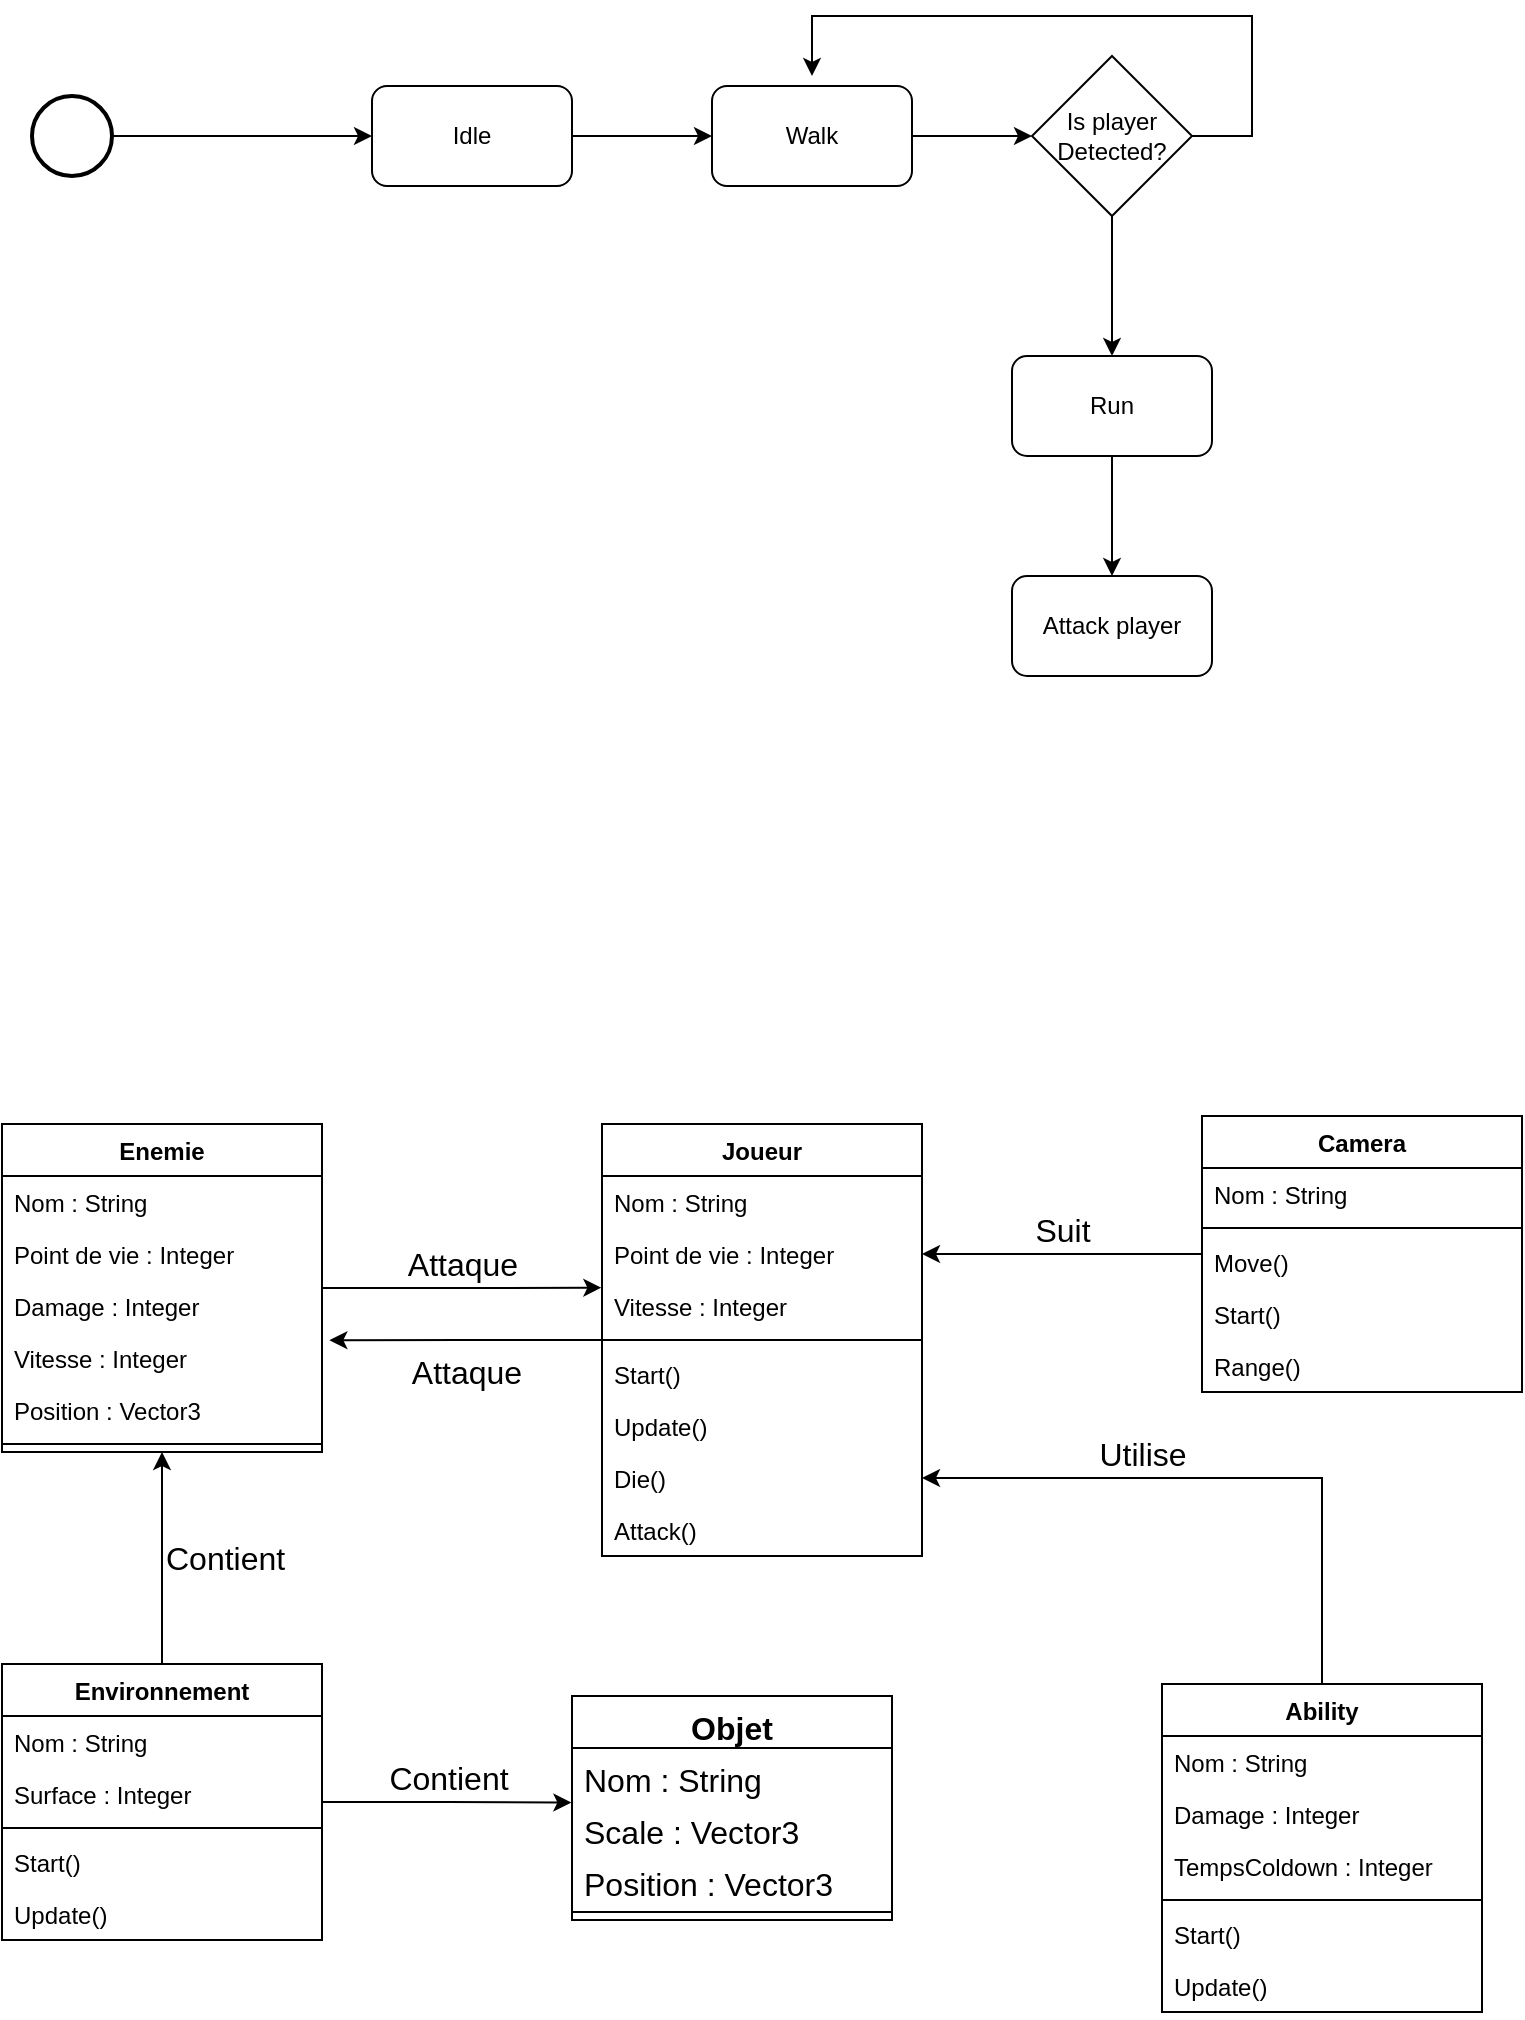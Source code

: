 <mxfile version="20.8.13" type="github">
  <diagram name="Page-1" id="1oY87gOgOtbdwA-CNumr">
    <mxGraphModel dx="1500" dy="1873" grid="1" gridSize="10" guides="1" tooltips="1" connect="1" arrows="1" fold="1" page="1" pageScale="1" pageWidth="850" pageHeight="1100" math="0" shadow="0">
      <root>
        <mxCell id="0" />
        <mxCell id="1" parent="0" />
        <mxCell id="A2a2hrjPvCJ1dBXc1gBQ-8" style="edgeStyle=orthogonalEdgeStyle;rounded=0;orthogonalLoop=1;jettySize=auto;html=1;" parent="1" source="A2a2hrjPvCJ1dBXc1gBQ-6" target="A2a2hrjPvCJ1dBXc1gBQ-7" edge="1">
          <mxGeometry relative="1" as="geometry" />
        </mxCell>
        <mxCell id="A2a2hrjPvCJ1dBXc1gBQ-6" value="" style="strokeWidth=2;html=1;shape=mxgraph.flowchart.start_2;whiteSpace=wrap;" parent="1" vertex="1">
          <mxGeometry x="60" y="-280" width="40" height="40" as="geometry" />
        </mxCell>
        <mxCell id="A2a2hrjPvCJ1dBXc1gBQ-10" style="edgeStyle=orthogonalEdgeStyle;rounded=0;orthogonalLoop=1;jettySize=auto;html=1;" parent="1" source="A2a2hrjPvCJ1dBXc1gBQ-7" target="A2a2hrjPvCJ1dBXc1gBQ-9" edge="1">
          <mxGeometry relative="1" as="geometry" />
        </mxCell>
        <mxCell id="A2a2hrjPvCJ1dBXc1gBQ-7" value="Idle" style="rounded=1;whiteSpace=wrap;html=1;" parent="1" vertex="1">
          <mxGeometry x="230" y="-285" width="100" height="50" as="geometry" />
        </mxCell>
        <mxCell id="A2a2hrjPvCJ1dBXc1gBQ-13" style="edgeStyle=orthogonalEdgeStyle;rounded=0;orthogonalLoop=1;jettySize=auto;html=1;" parent="1" source="A2a2hrjPvCJ1dBXc1gBQ-9" target="A2a2hrjPvCJ1dBXc1gBQ-11" edge="1">
          <mxGeometry relative="1" as="geometry" />
        </mxCell>
        <mxCell id="A2a2hrjPvCJ1dBXc1gBQ-9" value="Walk" style="rounded=1;whiteSpace=wrap;html=1;" parent="1" vertex="1">
          <mxGeometry x="400" y="-285" width="100" height="50" as="geometry" />
        </mxCell>
        <mxCell id="A2a2hrjPvCJ1dBXc1gBQ-15" style="edgeStyle=orthogonalEdgeStyle;rounded=0;orthogonalLoop=1;jettySize=auto;html=1;entryX=0.5;entryY=0;entryDx=0;entryDy=0;" parent="1" source="A2a2hrjPvCJ1dBXc1gBQ-11" target="A2a2hrjPvCJ1dBXc1gBQ-14" edge="1">
          <mxGeometry relative="1" as="geometry" />
        </mxCell>
        <mxCell id="A2a2hrjPvCJ1dBXc1gBQ-19" style="edgeStyle=orthogonalEdgeStyle;rounded=0;orthogonalLoop=1;jettySize=auto;html=1;exitX=1;exitY=0.5;exitDx=0;exitDy=0;" parent="1" source="A2a2hrjPvCJ1dBXc1gBQ-11" edge="1">
          <mxGeometry relative="1" as="geometry">
            <mxPoint x="450" y="-290" as="targetPoint" />
            <Array as="points">
              <mxPoint x="670" y="-260" />
              <mxPoint x="670" y="-320" />
              <mxPoint x="450" y="-320" />
              <mxPoint x="450" y="-290" />
            </Array>
          </mxGeometry>
        </mxCell>
        <mxCell id="A2a2hrjPvCJ1dBXc1gBQ-11" value="Is player Detected?" style="rhombus;whiteSpace=wrap;html=1;" parent="1" vertex="1">
          <mxGeometry x="560" y="-300" width="80" height="80" as="geometry" />
        </mxCell>
        <mxCell id="A2a2hrjPvCJ1dBXc1gBQ-18" style="edgeStyle=orthogonalEdgeStyle;rounded=0;orthogonalLoop=1;jettySize=auto;html=1;entryX=0.5;entryY=0;entryDx=0;entryDy=0;" parent="1" source="A2a2hrjPvCJ1dBXc1gBQ-14" edge="1">
          <mxGeometry relative="1" as="geometry">
            <mxPoint x="600" y="-40" as="targetPoint" />
          </mxGeometry>
        </mxCell>
        <mxCell id="A2a2hrjPvCJ1dBXc1gBQ-14" value="Run" style="rounded=1;whiteSpace=wrap;html=1;" parent="1" vertex="1">
          <mxGeometry x="550" y="-150" width="100" height="50" as="geometry" />
        </mxCell>
        <mxCell id="A2a2hrjPvCJ1dBXc1gBQ-17" value="Attack player" style="rounded=1;whiteSpace=wrap;html=1;" parent="1" vertex="1">
          <mxGeometry x="550" y="-40" width="100" height="50" as="geometry" />
        </mxCell>
        <mxCell id="_mMFTqSVhfNSzUVmW-Jo-45" value="Attaque" style="edgeStyle=orthogonalEdgeStyle;rounded=0;sketch=0;orthogonalLoop=1;jettySize=auto;html=1;entryX=1.023;entryY=0.159;entryDx=0;entryDy=0;entryPerimeter=0;fontSize=16;verticalAlign=top;" edge="1" parent="1" source="_mMFTqSVhfNSzUVmW-Jo-1" target="_mMFTqSVhfNSzUVmW-Jo-23">
          <mxGeometry relative="1" as="geometry" />
        </mxCell>
        <mxCell id="_mMFTqSVhfNSzUVmW-Jo-1" value="Joueur" style="swimlane;fontStyle=1;align=center;verticalAlign=top;childLayout=stackLayout;horizontal=1;startSize=26;horizontalStack=0;resizeParent=1;resizeParentMax=0;resizeLast=0;collapsible=1;marginBottom=0;" vertex="1" parent="1">
          <mxGeometry x="345" y="234" width="160" height="216" as="geometry" />
        </mxCell>
        <mxCell id="_mMFTqSVhfNSzUVmW-Jo-7" value="Nom : String" style="text;strokeColor=none;fillColor=none;align=left;verticalAlign=top;spacingLeft=4;spacingRight=4;overflow=hidden;rotatable=0;points=[[0,0.5],[1,0.5]];portConstraint=eastwest;" vertex="1" parent="_mMFTqSVhfNSzUVmW-Jo-1">
          <mxGeometry y="26" width="160" height="26" as="geometry" />
        </mxCell>
        <mxCell id="_mMFTqSVhfNSzUVmW-Jo-6" value="Point de vie : Integer" style="text;strokeColor=none;fillColor=none;align=left;verticalAlign=top;spacingLeft=4;spacingRight=4;overflow=hidden;rotatable=0;points=[[0,0.5],[1,0.5]];portConstraint=eastwest;" vertex="1" parent="_mMFTqSVhfNSzUVmW-Jo-1">
          <mxGeometry y="52" width="160" height="26" as="geometry" />
        </mxCell>
        <mxCell id="_mMFTqSVhfNSzUVmW-Jo-2" value="Vitesse : Integer" style="text;strokeColor=none;fillColor=none;align=left;verticalAlign=top;spacingLeft=4;spacingRight=4;overflow=hidden;rotatable=0;points=[[0,0.5],[1,0.5]];portConstraint=eastwest;" vertex="1" parent="_mMFTqSVhfNSzUVmW-Jo-1">
          <mxGeometry y="78" width="160" height="26" as="geometry" />
        </mxCell>
        <mxCell id="_mMFTqSVhfNSzUVmW-Jo-3" value="" style="line;strokeWidth=1;fillColor=none;align=left;verticalAlign=middle;spacingTop=-1;spacingLeft=3;spacingRight=3;rotatable=0;labelPosition=right;points=[];portConstraint=eastwest;strokeColor=inherit;" vertex="1" parent="_mMFTqSVhfNSzUVmW-Jo-1">
          <mxGeometry y="104" width="160" height="8" as="geometry" />
        </mxCell>
        <mxCell id="_mMFTqSVhfNSzUVmW-Jo-4" value="Start()&#xa;" style="text;strokeColor=none;fillColor=none;align=left;verticalAlign=top;spacingLeft=4;spacingRight=4;overflow=hidden;rotatable=0;points=[[0,0.5],[1,0.5]];portConstraint=eastwest;" vertex="1" parent="_mMFTqSVhfNSzUVmW-Jo-1">
          <mxGeometry y="112" width="160" height="26" as="geometry" />
        </mxCell>
        <mxCell id="_mMFTqSVhfNSzUVmW-Jo-5" value="Update()" style="text;strokeColor=none;fillColor=none;align=left;verticalAlign=top;spacingLeft=4;spacingRight=4;overflow=hidden;rotatable=0;points=[[0,0.5],[1,0.5]];portConstraint=eastwest;" vertex="1" parent="_mMFTqSVhfNSzUVmW-Jo-1">
          <mxGeometry y="138" width="160" height="26" as="geometry" />
        </mxCell>
        <mxCell id="_mMFTqSVhfNSzUVmW-Jo-9" value="Die()" style="text;strokeColor=none;fillColor=none;align=left;verticalAlign=top;spacingLeft=4;spacingRight=4;overflow=hidden;rotatable=0;points=[[0,0.5],[1,0.5]];portConstraint=eastwest;" vertex="1" parent="_mMFTqSVhfNSzUVmW-Jo-1">
          <mxGeometry y="164" width="160" height="26" as="geometry" />
        </mxCell>
        <mxCell id="_mMFTqSVhfNSzUVmW-Jo-10" value="Attack()" style="text;strokeColor=none;fillColor=none;align=left;verticalAlign=top;spacingLeft=4;spacingRight=4;overflow=hidden;rotatable=0;points=[[0,0.5],[1,0.5]];portConstraint=eastwest;" vertex="1" parent="_mMFTqSVhfNSzUVmW-Jo-1">
          <mxGeometry y="190" width="160" height="26" as="geometry" />
        </mxCell>
        <mxCell id="_mMFTqSVhfNSzUVmW-Jo-25" value="Suit" style="edgeStyle=orthogonalEdgeStyle;rounded=0;orthogonalLoop=1;jettySize=auto;html=1;entryX=1;entryY=0.5;entryDx=0;entryDy=0;noJump=0;fontSize=16;verticalAlign=bottom;" edge="1" parent="1" source="_mMFTqSVhfNSzUVmW-Jo-11" target="_mMFTqSVhfNSzUVmW-Jo-6">
          <mxGeometry relative="1" as="geometry" />
        </mxCell>
        <mxCell id="_mMFTqSVhfNSzUVmW-Jo-11" value="Camera" style="swimlane;fontStyle=1;align=center;verticalAlign=top;childLayout=stackLayout;horizontal=1;startSize=26;horizontalStack=0;resizeParent=1;resizeParentMax=0;resizeLast=0;collapsible=1;marginBottom=0;" vertex="1" parent="1">
          <mxGeometry x="645" y="230" width="160" height="138" as="geometry" />
        </mxCell>
        <mxCell id="_mMFTqSVhfNSzUVmW-Jo-12" value="Nom : String" style="text;strokeColor=none;fillColor=none;align=left;verticalAlign=top;spacingLeft=4;spacingRight=4;overflow=hidden;rotatable=0;points=[[0,0.5],[1,0.5]];portConstraint=eastwest;" vertex="1" parent="_mMFTqSVhfNSzUVmW-Jo-11">
          <mxGeometry y="26" width="160" height="26" as="geometry" />
        </mxCell>
        <mxCell id="_mMFTqSVhfNSzUVmW-Jo-13" value="" style="line;strokeWidth=1;fillColor=none;align=left;verticalAlign=middle;spacingTop=-1;spacingLeft=3;spacingRight=3;rotatable=0;labelPosition=right;points=[];portConstraint=eastwest;strokeColor=inherit;" vertex="1" parent="_mMFTqSVhfNSzUVmW-Jo-11">
          <mxGeometry y="52" width="160" height="8" as="geometry" />
        </mxCell>
        <mxCell id="_mMFTqSVhfNSzUVmW-Jo-14" value="Move()" style="text;strokeColor=none;fillColor=none;align=left;verticalAlign=top;spacingLeft=4;spacingRight=4;overflow=hidden;rotatable=0;points=[[0,0.5],[1,0.5]];portConstraint=eastwest;" vertex="1" parent="_mMFTqSVhfNSzUVmW-Jo-11">
          <mxGeometry y="60" width="160" height="26" as="geometry" />
        </mxCell>
        <mxCell id="_mMFTqSVhfNSzUVmW-Jo-16" value="Start()" style="text;strokeColor=none;fillColor=none;align=left;verticalAlign=top;spacingLeft=4;spacingRight=4;overflow=hidden;rotatable=0;points=[[0,0.5],[1,0.5]];portConstraint=eastwest;" vertex="1" parent="_mMFTqSVhfNSzUVmW-Jo-11">
          <mxGeometry y="86" width="160" height="26" as="geometry" />
        </mxCell>
        <mxCell id="_mMFTqSVhfNSzUVmW-Jo-15" value="Range()" style="text;strokeColor=none;fillColor=none;align=left;verticalAlign=top;spacingLeft=4;spacingRight=4;overflow=hidden;rotatable=0;points=[[0,0.5],[1,0.5]];portConstraint=eastwest;" vertex="1" parent="_mMFTqSVhfNSzUVmW-Jo-11">
          <mxGeometry y="112" width="160" height="26" as="geometry" />
        </mxCell>
        <mxCell id="_mMFTqSVhfNSzUVmW-Jo-46" value="Attaque" style="edgeStyle=orthogonalEdgeStyle;rounded=0;sketch=0;orthogonalLoop=1;jettySize=auto;html=1;entryX=-0.002;entryY=0.148;entryDx=0;entryDy=0;entryPerimeter=0;fontSize=16;verticalAlign=bottom;" edge="1" parent="1" source="_mMFTqSVhfNSzUVmW-Jo-17" target="_mMFTqSVhfNSzUVmW-Jo-2">
          <mxGeometry relative="1" as="geometry" />
        </mxCell>
        <mxCell id="_mMFTqSVhfNSzUVmW-Jo-17" value="Enemie" style="swimlane;fontStyle=1;align=center;verticalAlign=top;childLayout=stackLayout;horizontal=1;startSize=26;horizontalStack=0;resizeParent=1;resizeParentMax=0;resizeLast=0;collapsible=1;marginBottom=0;fontSize=12;" vertex="1" parent="1">
          <mxGeometry x="45" y="234" width="160" height="164" as="geometry" />
        </mxCell>
        <mxCell id="_mMFTqSVhfNSzUVmW-Jo-21" value="Nom : String" style="text;strokeColor=none;fillColor=none;align=left;verticalAlign=top;spacingLeft=4;spacingRight=4;overflow=hidden;rotatable=0;points=[[0,0.5],[1,0.5]];portConstraint=eastwest;" vertex="1" parent="_mMFTqSVhfNSzUVmW-Jo-17">
          <mxGeometry y="26" width="160" height="26" as="geometry" />
        </mxCell>
        <mxCell id="_mMFTqSVhfNSzUVmW-Jo-22" value="Point de vie : Integer" style="text;strokeColor=none;fillColor=none;align=left;verticalAlign=top;spacingLeft=4;spacingRight=4;overflow=hidden;rotatable=0;points=[[0,0.5],[1,0.5]];portConstraint=eastwest;" vertex="1" parent="_mMFTqSVhfNSzUVmW-Jo-17">
          <mxGeometry y="52" width="160" height="26" as="geometry" />
        </mxCell>
        <mxCell id="_mMFTqSVhfNSzUVmW-Jo-39" value="Damage : Integer" style="text;strokeColor=none;fillColor=none;align=left;verticalAlign=top;spacingLeft=4;spacingRight=4;overflow=hidden;rotatable=0;points=[[0,0.5],[1,0.5]];portConstraint=eastwest;" vertex="1" parent="_mMFTqSVhfNSzUVmW-Jo-17">
          <mxGeometry y="78" width="160" height="26" as="geometry" />
        </mxCell>
        <mxCell id="_mMFTqSVhfNSzUVmW-Jo-23" value="Vitesse : Integer" style="text;strokeColor=none;fillColor=none;align=left;verticalAlign=top;spacingLeft=4;spacingRight=4;overflow=hidden;rotatable=0;points=[[0,0.5],[1,0.5]];portConstraint=eastwest;" vertex="1" parent="_mMFTqSVhfNSzUVmW-Jo-17">
          <mxGeometry y="104" width="160" height="26" as="geometry" />
        </mxCell>
        <mxCell id="_mMFTqSVhfNSzUVmW-Jo-18" value="Position : Vector3" style="text;strokeColor=none;fillColor=none;align=left;verticalAlign=top;spacingLeft=4;spacingRight=4;overflow=hidden;rotatable=0;points=[[0,0.5],[1,0.5]];portConstraint=eastwest;" vertex="1" parent="_mMFTqSVhfNSzUVmW-Jo-17">
          <mxGeometry y="130" width="160" height="26" as="geometry" />
        </mxCell>
        <mxCell id="_mMFTqSVhfNSzUVmW-Jo-19" value="" style="line;strokeWidth=1;fillColor=none;align=left;verticalAlign=middle;spacingTop=-1;spacingLeft=3;spacingRight=3;rotatable=0;labelPosition=right;points=[];portConstraint=eastwest;strokeColor=inherit;" vertex="1" parent="_mMFTqSVhfNSzUVmW-Jo-17">
          <mxGeometry y="156" width="160" height="8" as="geometry" />
        </mxCell>
        <mxCell id="_mMFTqSVhfNSzUVmW-Jo-48" value="Contient" style="edgeStyle=orthogonalEdgeStyle;rounded=0;sketch=0;orthogonalLoop=1;jettySize=auto;html=1;entryX=0.5;entryY=1;entryDx=0;entryDy=0;fontSize=16;verticalAlign=middle;align=left;" edge="1" parent="1" source="_mMFTqSVhfNSzUVmW-Jo-26" target="_mMFTqSVhfNSzUVmW-Jo-17">
          <mxGeometry relative="1" as="geometry" />
        </mxCell>
        <mxCell id="_mMFTqSVhfNSzUVmW-Jo-62" value="Contient" style="edgeStyle=orthogonalEdgeStyle;rounded=0;sketch=0;orthogonalLoop=1;jettySize=auto;html=1;entryX=-0.002;entryY=0.049;entryDx=0;entryDy=0;entryPerimeter=0;fontSize=16;verticalAlign=bottom;" edge="1" parent="1" source="_mMFTqSVhfNSzUVmW-Jo-26" target="_mMFTqSVhfNSzUVmW-Jo-54">
          <mxGeometry relative="1" as="geometry" />
        </mxCell>
        <mxCell id="_mMFTqSVhfNSzUVmW-Jo-26" value="Environnement&#xa;" style="swimlane;fontStyle=1;align=center;verticalAlign=top;childLayout=stackLayout;horizontal=1;startSize=26;horizontalStack=0;resizeParent=1;resizeParentMax=0;resizeLast=0;collapsible=1;marginBottom=0;" vertex="1" parent="1">
          <mxGeometry x="45" y="504" width="160" height="138" as="geometry" />
        </mxCell>
        <mxCell id="_mMFTqSVhfNSzUVmW-Jo-30" value="Nom : String" style="text;strokeColor=none;fillColor=none;align=left;verticalAlign=top;spacingLeft=4;spacingRight=4;overflow=hidden;rotatable=0;points=[[0,0.5],[1,0.5]];portConstraint=eastwest;" vertex="1" parent="_mMFTqSVhfNSzUVmW-Jo-26">
          <mxGeometry y="26" width="160" height="26" as="geometry" />
        </mxCell>
        <mxCell id="_mMFTqSVhfNSzUVmW-Jo-27" value="Surface : Integer" style="text;strokeColor=none;fillColor=none;align=left;verticalAlign=top;spacingLeft=4;spacingRight=4;overflow=hidden;rotatable=0;points=[[0,0.5],[1,0.5]];portConstraint=eastwest;" vertex="1" parent="_mMFTqSVhfNSzUVmW-Jo-26">
          <mxGeometry y="52" width="160" height="26" as="geometry" />
        </mxCell>
        <mxCell id="_mMFTqSVhfNSzUVmW-Jo-28" value="" style="line;strokeWidth=1;fillColor=none;align=left;verticalAlign=middle;spacingTop=-1;spacingLeft=3;spacingRight=3;rotatable=0;labelPosition=right;points=[];portConstraint=eastwest;strokeColor=inherit;" vertex="1" parent="_mMFTqSVhfNSzUVmW-Jo-26">
          <mxGeometry y="78" width="160" height="8" as="geometry" />
        </mxCell>
        <mxCell id="_mMFTqSVhfNSzUVmW-Jo-29" value="Start()" style="text;strokeColor=none;fillColor=none;align=left;verticalAlign=top;spacingLeft=4;spacingRight=4;overflow=hidden;rotatable=0;points=[[0,0.5],[1,0.5]];portConstraint=eastwest;" vertex="1" parent="_mMFTqSVhfNSzUVmW-Jo-26">
          <mxGeometry y="86" width="160" height="26" as="geometry" />
        </mxCell>
        <mxCell id="_mMFTqSVhfNSzUVmW-Jo-31" value="Update()" style="text;strokeColor=none;fillColor=none;align=left;verticalAlign=top;spacingLeft=4;spacingRight=4;overflow=hidden;rotatable=0;points=[[0,0.5],[1,0.5]];portConstraint=eastwest;" vertex="1" parent="_mMFTqSVhfNSzUVmW-Jo-26">
          <mxGeometry y="112" width="160" height="26" as="geometry" />
        </mxCell>
        <mxCell id="_mMFTqSVhfNSzUVmW-Jo-44" value="Utilise" style="edgeStyle=orthogonalEdgeStyle;rounded=0;sketch=0;orthogonalLoop=1;jettySize=auto;html=1;entryX=1;entryY=0.5;entryDx=0;entryDy=0;fontSize=16;verticalAlign=bottom;" edge="1" parent="1" source="_mMFTqSVhfNSzUVmW-Jo-32" target="_mMFTqSVhfNSzUVmW-Jo-9">
          <mxGeometry x="0.274" relative="1" as="geometry">
            <mxPoint as="offset" />
          </mxGeometry>
        </mxCell>
        <mxCell id="_mMFTqSVhfNSzUVmW-Jo-32" value="Ability" style="swimlane;fontStyle=1;align=center;verticalAlign=top;childLayout=stackLayout;horizontal=1;startSize=26;horizontalStack=0;resizeParent=1;resizeParentMax=0;resizeLast=0;collapsible=1;marginBottom=0;" vertex="1" parent="1">
          <mxGeometry x="625" y="514" width="160" height="164" as="geometry" />
        </mxCell>
        <mxCell id="_mMFTqSVhfNSzUVmW-Jo-36" value="Nom : String" style="text;strokeColor=none;fillColor=none;align=left;verticalAlign=top;spacingLeft=4;spacingRight=4;overflow=hidden;rotatable=0;points=[[0,0.5],[1,0.5]];portConstraint=eastwest;" vertex="1" parent="_mMFTqSVhfNSzUVmW-Jo-32">
          <mxGeometry y="26" width="160" height="26" as="geometry" />
        </mxCell>
        <mxCell id="_mMFTqSVhfNSzUVmW-Jo-37" value="Damage : Integer" style="text;strokeColor=none;fillColor=none;align=left;verticalAlign=top;spacingLeft=4;spacingRight=4;overflow=hidden;rotatable=0;points=[[0,0.5],[1,0.5]];portConstraint=eastwest;" vertex="1" parent="_mMFTqSVhfNSzUVmW-Jo-32">
          <mxGeometry y="52" width="160" height="26" as="geometry" />
        </mxCell>
        <mxCell id="_mMFTqSVhfNSzUVmW-Jo-38" value="TempsColdown : Integer" style="text;strokeColor=none;fillColor=none;align=left;verticalAlign=top;spacingLeft=4;spacingRight=4;overflow=hidden;rotatable=0;points=[[0,0.5],[1,0.5]];portConstraint=eastwest;" vertex="1" parent="_mMFTqSVhfNSzUVmW-Jo-32">
          <mxGeometry y="78" width="160" height="26" as="geometry" />
        </mxCell>
        <mxCell id="_mMFTqSVhfNSzUVmW-Jo-34" value="" style="line;strokeWidth=1;fillColor=none;align=left;verticalAlign=middle;spacingTop=-1;spacingLeft=3;spacingRight=3;rotatable=0;labelPosition=right;points=[];portConstraint=eastwest;strokeColor=inherit;" vertex="1" parent="_mMFTqSVhfNSzUVmW-Jo-32">
          <mxGeometry y="104" width="160" height="8" as="geometry" />
        </mxCell>
        <mxCell id="_mMFTqSVhfNSzUVmW-Jo-35" value="Start()" style="text;strokeColor=none;fillColor=none;align=left;verticalAlign=top;spacingLeft=4;spacingRight=4;overflow=hidden;rotatable=0;points=[[0,0.5],[1,0.5]];portConstraint=eastwest;" vertex="1" parent="_mMFTqSVhfNSzUVmW-Jo-32">
          <mxGeometry y="112" width="160" height="26" as="geometry" />
        </mxCell>
        <mxCell id="_mMFTqSVhfNSzUVmW-Jo-40" value="Update()" style="text;strokeColor=none;fillColor=none;align=left;verticalAlign=top;spacingLeft=4;spacingRight=4;overflow=hidden;rotatable=0;points=[[0,0.5],[1,0.5]];portConstraint=eastwest;" vertex="1" parent="_mMFTqSVhfNSzUVmW-Jo-32">
          <mxGeometry y="138" width="160" height="26" as="geometry" />
        </mxCell>
        <mxCell id="_mMFTqSVhfNSzUVmW-Jo-49" value="Objet" style="swimlane;fontStyle=1;align=center;verticalAlign=top;childLayout=stackLayout;horizontal=1;startSize=26;horizontalStack=0;resizeParent=1;resizeParentMax=0;resizeLast=0;collapsible=1;marginBottom=0;fontSize=16;" vertex="1" parent="1">
          <mxGeometry x="330" y="520" width="160" height="112" as="geometry" />
        </mxCell>
        <mxCell id="_mMFTqSVhfNSzUVmW-Jo-53" value="Nom : String" style="text;strokeColor=none;fillColor=none;align=left;verticalAlign=top;spacingLeft=4;spacingRight=4;overflow=hidden;rotatable=0;points=[[0,0.5],[1,0.5]];portConstraint=eastwest;fontSize=16;" vertex="1" parent="_mMFTqSVhfNSzUVmW-Jo-49">
          <mxGeometry y="26" width="160" height="26" as="geometry" />
        </mxCell>
        <mxCell id="_mMFTqSVhfNSzUVmW-Jo-54" value="Scale : Vector3    " style="text;strokeColor=none;fillColor=none;align=left;verticalAlign=top;spacingLeft=4;spacingRight=4;overflow=hidden;rotatable=0;points=[[0,0.5],[1,0.5]];portConstraint=eastwest;fontSize=16;" vertex="1" parent="_mMFTqSVhfNSzUVmW-Jo-49">
          <mxGeometry y="52" width="160" height="26" as="geometry" />
        </mxCell>
        <mxCell id="_mMFTqSVhfNSzUVmW-Jo-50" value="Position : Vector3" style="text;strokeColor=none;fillColor=none;align=left;verticalAlign=top;spacingLeft=4;spacingRight=4;overflow=hidden;rotatable=0;points=[[0,0.5],[1,0.5]];portConstraint=eastwest;fontSize=16;" vertex="1" parent="_mMFTqSVhfNSzUVmW-Jo-49">
          <mxGeometry y="78" width="160" height="26" as="geometry" />
        </mxCell>
        <mxCell id="_mMFTqSVhfNSzUVmW-Jo-51" value="" style="line;strokeWidth=1;fillColor=none;align=left;verticalAlign=middle;spacingTop=-1;spacingLeft=3;spacingRight=3;rotatable=0;labelPosition=right;points=[];portConstraint=eastwest;strokeColor=inherit;fontSize=16;" vertex="1" parent="_mMFTqSVhfNSzUVmW-Jo-49">
          <mxGeometry y="104" width="160" height="8" as="geometry" />
        </mxCell>
      </root>
    </mxGraphModel>
  </diagram>
</mxfile>
